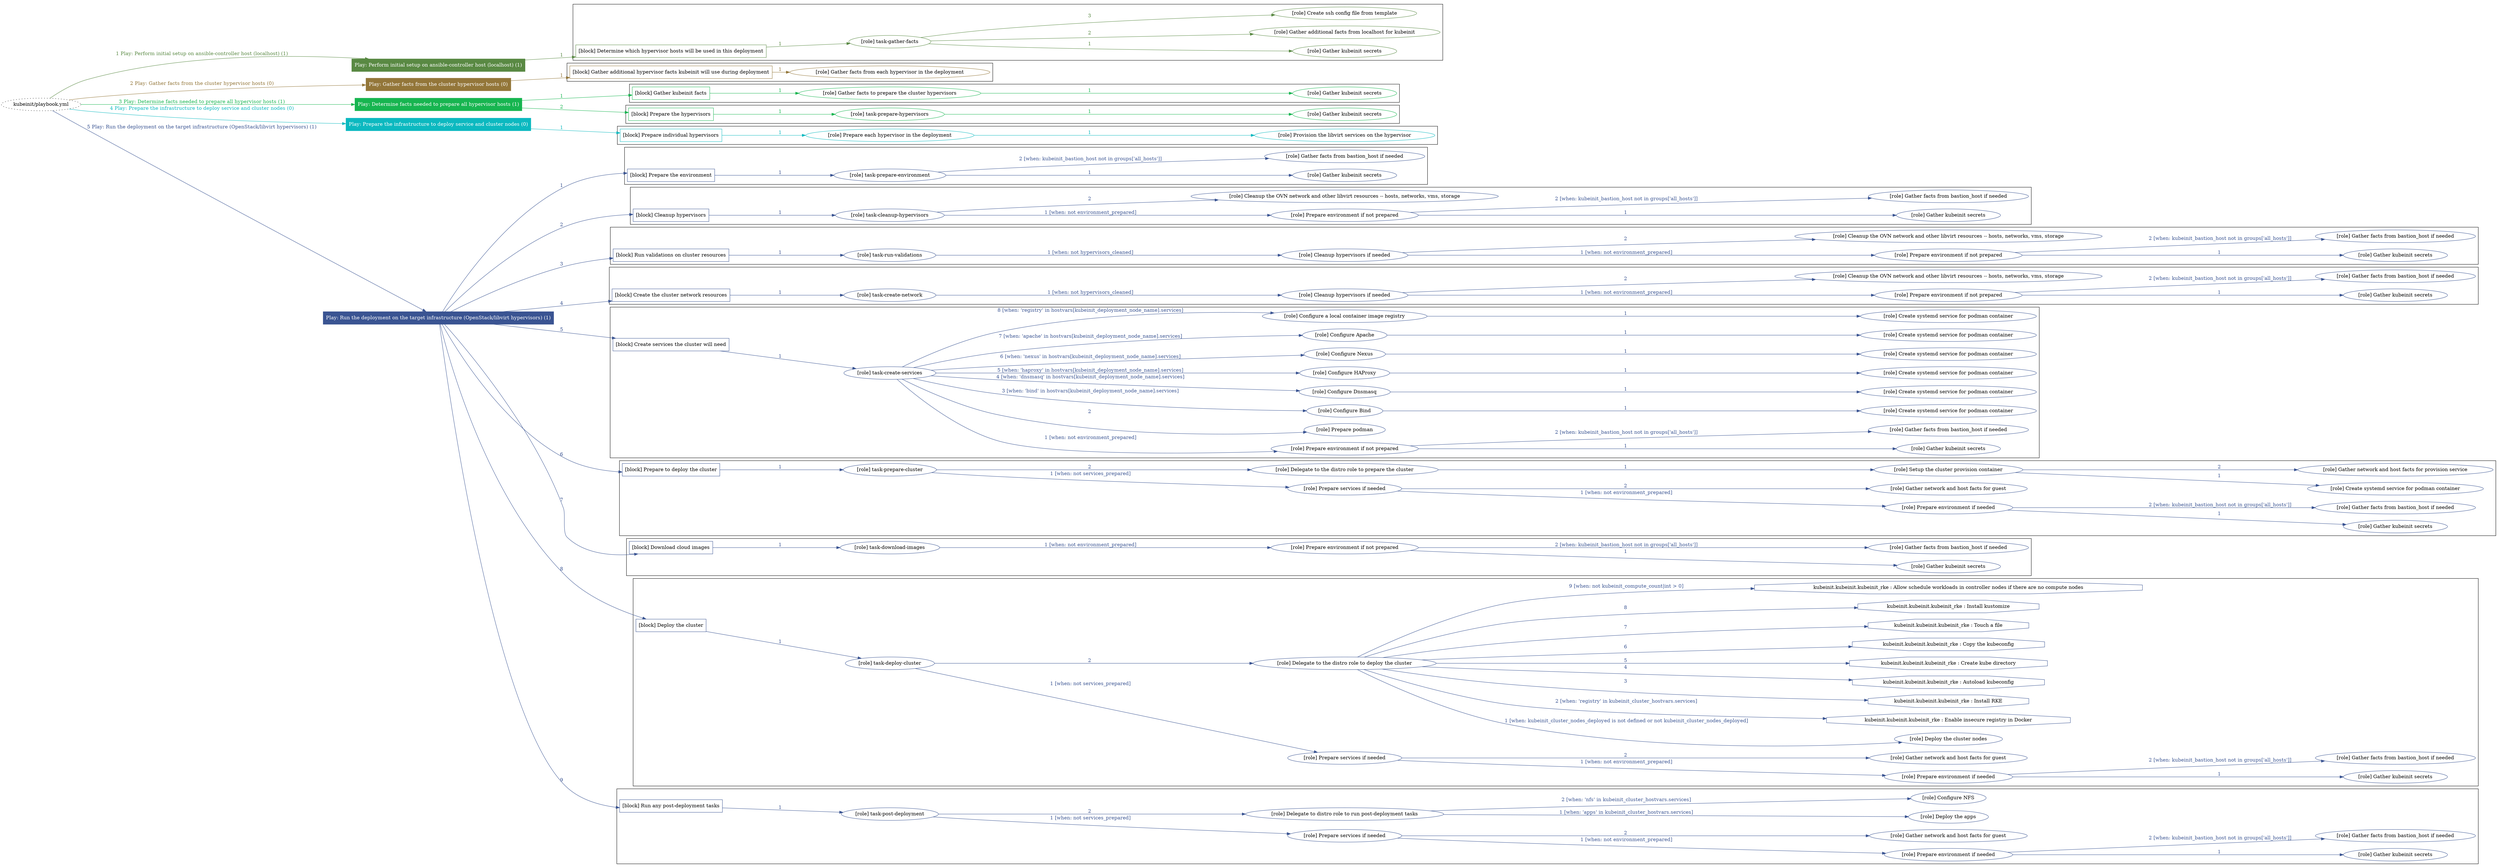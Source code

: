 digraph {
	graph [concentrate=true ordering=in rankdir=LR ratio=fill]
	edge [esep=5 sep=10]
	"kubeinit/playbook.yml" [URL="/home/runner/work/kubeinit/kubeinit/kubeinit/playbook.yml" id=playbook_c2be8d01 style=dotted]
	"kubeinit/playbook.yml" -> play_6e2da27d [label="1 Play: Perform initial setup on ansible-controller host (localhost) (1)" color="#598943" fontcolor="#598943" id=edge_play_6e2da27d labeltooltip="1 Play: Perform initial setup on ansible-controller host (localhost) (1)" tooltip="1 Play: Perform initial setup on ansible-controller host (localhost) (1)"]
	subgraph "Play: Perform initial setup on ansible-controller host (localhost) (1)" {
		play_6e2da27d [label="Play: Perform initial setup on ansible-controller host (localhost) (1)" URL="/home/runner/work/kubeinit/kubeinit/kubeinit/playbook.yml" color="#598943" fontcolor="#ffffff" id=play_6e2da27d shape=box style=filled tooltip=localhost]
		play_6e2da27d -> block_47a1ffd6 [label=1 color="#598943" fontcolor="#598943" id=edge_block_47a1ffd6 labeltooltip=1 tooltip=1]
		subgraph cluster_block_47a1ffd6 {
			block_47a1ffd6 [label="[block] Determine which hypervisor hosts will be used in this deployment" URL="/home/runner/work/kubeinit/kubeinit/kubeinit/playbook.yml" color="#598943" id=block_47a1ffd6 labeltooltip="Determine which hypervisor hosts will be used in this deployment" shape=box tooltip="Determine which hypervisor hosts will be used in this deployment"]
			block_47a1ffd6 -> role_a8e3e3c5 [label="1 " color="#598943" fontcolor="#598943" id=edge_role_a8e3e3c5 labeltooltip="1 " tooltip="1 "]
			subgraph "task-gather-facts" {
				role_a8e3e3c5 [label="[role] task-gather-facts" URL="/home/runner/work/kubeinit/kubeinit/kubeinit/playbook.yml" color="#598943" id=role_a8e3e3c5 tooltip="task-gather-facts"]
				role_a8e3e3c5 -> role_84f72b36 [label="1 " color="#598943" fontcolor="#598943" id=edge_role_84f72b36 labeltooltip="1 " tooltip="1 "]
				subgraph "Gather kubeinit secrets" {
					role_84f72b36 [label="[role] Gather kubeinit secrets" URL="/home/runner/.ansible/collections/ansible_collections/kubeinit/kubeinit/roles/kubeinit_prepare/tasks/build_hypervisors_group.yml" color="#598943" id=role_84f72b36 tooltip="Gather kubeinit secrets"]
				}
				role_a8e3e3c5 -> role_f19a4753 [label="2 " color="#598943" fontcolor="#598943" id=edge_role_f19a4753 labeltooltip="2 " tooltip="2 "]
				subgraph "Gather additional facts from localhost for kubeinit" {
					role_f19a4753 [label="[role] Gather additional facts from localhost for kubeinit" URL="/home/runner/.ansible/collections/ansible_collections/kubeinit/kubeinit/roles/kubeinit_prepare/tasks/build_hypervisors_group.yml" color="#598943" id=role_f19a4753 tooltip="Gather additional facts from localhost for kubeinit"]
				}
				role_a8e3e3c5 -> role_12eb0339 [label="3 " color="#598943" fontcolor="#598943" id=edge_role_12eb0339 labeltooltip="3 " tooltip="3 "]
				subgraph "Create ssh config file from template" {
					role_12eb0339 [label="[role] Create ssh config file from template" URL="/home/runner/.ansible/collections/ansible_collections/kubeinit/kubeinit/roles/kubeinit_prepare/tasks/build_hypervisors_group.yml" color="#598943" id=role_12eb0339 tooltip="Create ssh config file from template"]
				}
			}
		}
	}
	"kubeinit/playbook.yml" -> play_599dbb4b [label="2 Play: Gather facts from the cluster hypervisor hosts (0)" color="#937639" fontcolor="#937639" id=edge_play_599dbb4b labeltooltip="2 Play: Gather facts from the cluster hypervisor hosts (0)" tooltip="2 Play: Gather facts from the cluster hypervisor hosts (0)"]
	subgraph "Play: Gather facts from the cluster hypervisor hosts (0)" {
		play_599dbb4b [label="Play: Gather facts from the cluster hypervisor hosts (0)" URL="/home/runner/work/kubeinit/kubeinit/kubeinit/playbook.yml" color="#937639" fontcolor="#ffffff" id=play_599dbb4b shape=box style=filled tooltip="Play: Gather facts from the cluster hypervisor hosts (0)"]
		play_599dbb4b -> block_41afb535 [label=1 color="#937639" fontcolor="#937639" id=edge_block_41afb535 labeltooltip=1 tooltip=1]
		subgraph cluster_block_41afb535 {
			block_41afb535 [label="[block] Gather additional hypervisor facts kubeinit will use during deployment" URL="/home/runner/work/kubeinit/kubeinit/kubeinit/playbook.yml" color="#937639" id=block_41afb535 labeltooltip="Gather additional hypervisor facts kubeinit will use during deployment" shape=box tooltip="Gather additional hypervisor facts kubeinit will use during deployment"]
			block_41afb535 -> role_5e1e5bd3 [label="1 " color="#937639" fontcolor="#937639" id=edge_role_5e1e5bd3 labeltooltip="1 " tooltip="1 "]
			subgraph "Gather facts from each hypervisor in the deployment" {
				role_5e1e5bd3 [label="[role] Gather facts from each hypervisor in the deployment" URL="/home/runner/work/kubeinit/kubeinit/kubeinit/playbook.yml" color="#937639" id=role_5e1e5bd3 tooltip="Gather facts from each hypervisor in the deployment"]
			}
		}
	}
	"kubeinit/playbook.yml" -> play_7522698b [label="3 Play: Determine facts needed to prepare all hypervisor hosts (1)" color="#17b550" fontcolor="#17b550" id=edge_play_7522698b labeltooltip="3 Play: Determine facts needed to prepare all hypervisor hosts (1)" tooltip="3 Play: Determine facts needed to prepare all hypervisor hosts (1)"]
	subgraph "Play: Determine facts needed to prepare all hypervisor hosts (1)" {
		play_7522698b [label="Play: Determine facts needed to prepare all hypervisor hosts (1)" URL="/home/runner/work/kubeinit/kubeinit/kubeinit/playbook.yml" color="#17b550" fontcolor="#ffffff" id=play_7522698b shape=box style=filled tooltip=localhost]
		play_7522698b -> block_2c4d9101 [label=1 color="#17b550" fontcolor="#17b550" id=edge_block_2c4d9101 labeltooltip=1 tooltip=1]
		subgraph cluster_block_2c4d9101 {
			block_2c4d9101 [label="[block] Gather kubeinit facts" URL="/home/runner/work/kubeinit/kubeinit/kubeinit/playbook.yml" color="#17b550" id=block_2c4d9101 labeltooltip="Gather kubeinit facts" shape=box tooltip="Gather kubeinit facts"]
			block_2c4d9101 -> role_3264d393 [label="1 " color="#17b550" fontcolor="#17b550" id=edge_role_3264d393 labeltooltip="1 " tooltip="1 "]
			subgraph "Gather facts to prepare the cluster hypervisors" {
				role_3264d393 [label="[role] Gather facts to prepare the cluster hypervisors" URL="/home/runner/work/kubeinit/kubeinit/kubeinit/playbook.yml" color="#17b550" id=role_3264d393 tooltip="Gather facts to prepare the cluster hypervisors"]
				role_3264d393 -> role_ddde4e45 [label="1 " color="#17b550" fontcolor="#17b550" id=edge_role_ddde4e45 labeltooltip="1 " tooltip="1 "]
				subgraph "Gather kubeinit secrets" {
					role_ddde4e45 [label="[role] Gather kubeinit secrets" URL="/home/runner/.ansible/collections/ansible_collections/kubeinit/kubeinit/roles/kubeinit_prepare/tasks/gather_kubeinit_facts.yml" color="#17b550" id=role_ddde4e45 tooltip="Gather kubeinit secrets"]
				}
			}
		}
		play_7522698b -> block_981a975f [label=2 color="#17b550" fontcolor="#17b550" id=edge_block_981a975f labeltooltip=2 tooltip=2]
		subgraph cluster_block_981a975f {
			block_981a975f [label="[block] Prepare the hypervisors" URL="/home/runner/work/kubeinit/kubeinit/kubeinit/playbook.yml" color="#17b550" id=block_981a975f labeltooltip="Prepare the hypervisors" shape=box tooltip="Prepare the hypervisors"]
			block_981a975f -> role_be14281e [label="1 " color="#17b550" fontcolor="#17b550" id=edge_role_be14281e labeltooltip="1 " tooltip="1 "]
			subgraph "task-prepare-hypervisors" {
				role_be14281e [label="[role] task-prepare-hypervisors" URL="/home/runner/work/kubeinit/kubeinit/kubeinit/playbook.yml" color="#17b550" id=role_be14281e tooltip="task-prepare-hypervisors"]
				role_be14281e -> role_b4b95ff1 [label="1 " color="#17b550" fontcolor="#17b550" id=edge_role_b4b95ff1 labeltooltip="1 " tooltip="1 "]
				subgraph "Gather kubeinit secrets" {
					role_b4b95ff1 [label="[role] Gather kubeinit secrets" URL="/home/runner/.ansible/collections/ansible_collections/kubeinit/kubeinit/roles/kubeinit_prepare/tasks/gather_kubeinit_facts.yml" color="#17b550" id=role_b4b95ff1 tooltip="Gather kubeinit secrets"]
				}
			}
		}
	}
	"kubeinit/playbook.yml" -> play_28dbb688 [label="4 Play: Prepare the infrastructure to deploy service and cluster nodes (0)" color="#0cb9c0" fontcolor="#0cb9c0" id=edge_play_28dbb688 labeltooltip="4 Play: Prepare the infrastructure to deploy service and cluster nodes (0)" tooltip="4 Play: Prepare the infrastructure to deploy service and cluster nodes (0)"]
	subgraph "Play: Prepare the infrastructure to deploy service and cluster nodes (0)" {
		play_28dbb688 [label="Play: Prepare the infrastructure to deploy service and cluster nodes (0)" URL="/home/runner/work/kubeinit/kubeinit/kubeinit/playbook.yml" color="#0cb9c0" fontcolor="#ffffff" id=play_28dbb688 shape=box style=filled tooltip="Play: Prepare the infrastructure to deploy service and cluster nodes (0)"]
		play_28dbb688 -> block_90b8aea9 [label=1 color="#0cb9c0" fontcolor="#0cb9c0" id=edge_block_90b8aea9 labeltooltip=1 tooltip=1]
		subgraph cluster_block_90b8aea9 {
			block_90b8aea9 [label="[block] Prepare individual hypervisors" URL="/home/runner/work/kubeinit/kubeinit/kubeinit/playbook.yml" color="#0cb9c0" id=block_90b8aea9 labeltooltip="Prepare individual hypervisors" shape=box tooltip="Prepare individual hypervisors"]
			block_90b8aea9 -> role_fd099739 [label="1 " color="#0cb9c0" fontcolor="#0cb9c0" id=edge_role_fd099739 labeltooltip="1 " tooltip="1 "]
			subgraph "Prepare each hypervisor in the deployment" {
				role_fd099739 [label="[role] Prepare each hypervisor in the deployment" URL="/home/runner/work/kubeinit/kubeinit/kubeinit/playbook.yml" color="#0cb9c0" id=role_fd099739 tooltip="Prepare each hypervisor in the deployment"]
				role_fd099739 -> role_32222ad9 [label="1 " color="#0cb9c0" fontcolor="#0cb9c0" id=edge_role_32222ad9 labeltooltip="1 " tooltip="1 "]
				subgraph "Provision the libvirt services on the hypervisor" {
					role_32222ad9 [label="[role] Provision the libvirt services on the hypervisor" URL="/home/runner/.ansible/collections/ansible_collections/kubeinit/kubeinit/roles/kubeinit_prepare/tasks/prepare_hypervisor.yml" color="#0cb9c0" id=role_32222ad9 tooltip="Provision the libvirt services on the hypervisor"]
				}
			}
		}
	}
	"kubeinit/playbook.yml" -> play_9b1ba66f [label="5 Play: Run the deployment on the target infrastructure (OpenStack/libvirt hypervisors) (1)" color="#3a5492" fontcolor="#3a5492" id=edge_play_9b1ba66f labeltooltip="5 Play: Run the deployment on the target infrastructure (OpenStack/libvirt hypervisors) (1)" tooltip="5 Play: Run the deployment on the target infrastructure (OpenStack/libvirt hypervisors) (1)"]
	subgraph "Play: Run the deployment on the target infrastructure (OpenStack/libvirt hypervisors) (1)" {
		play_9b1ba66f [label="Play: Run the deployment on the target infrastructure (OpenStack/libvirt hypervisors) (1)" URL="/home/runner/work/kubeinit/kubeinit/kubeinit/playbook.yml" color="#3a5492" fontcolor="#ffffff" id=play_9b1ba66f shape=box style=filled tooltip=localhost]
		play_9b1ba66f -> block_658cd30e [label=1 color="#3a5492" fontcolor="#3a5492" id=edge_block_658cd30e labeltooltip=1 tooltip=1]
		subgraph cluster_block_658cd30e {
			block_658cd30e [label="[block] Prepare the environment" URL="/home/runner/work/kubeinit/kubeinit/kubeinit/playbook.yml" color="#3a5492" id=block_658cd30e labeltooltip="Prepare the environment" shape=box tooltip="Prepare the environment"]
			block_658cd30e -> role_5fae734e [label="1 " color="#3a5492" fontcolor="#3a5492" id=edge_role_5fae734e labeltooltip="1 " tooltip="1 "]
			subgraph "task-prepare-environment" {
				role_5fae734e [label="[role] task-prepare-environment" URL="/home/runner/work/kubeinit/kubeinit/kubeinit/playbook.yml" color="#3a5492" id=role_5fae734e tooltip="task-prepare-environment"]
				role_5fae734e -> role_9f26b532 [label="1 " color="#3a5492" fontcolor="#3a5492" id=edge_role_9f26b532 labeltooltip="1 " tooltip="1 "]
				subgraph "Gather kubeinit secrets" {
					role_9f26b532 [label="[role] Gather kubeinit secrets" URL="/home/runner/.ansible/collections/ansible_collections/kubeinit/kubeinit/roles/kubeinit_prepare/tasks/gather_kubeinit_facts.yml" color="#3a5492" id=role_9f26b532 tooltip="Gather kubeinit secrets"]
				}
				role_5fae734e -> role_f51e86bc [label="2 [when: kubeinit_bastion_host not in groups['all_hosts']]" color="#3a5492" fontcolor="#3a5492" id=edge_role_f51e86bc labeltooltip="2 [when: kubeinit_bastion_host not in groups['all_hosts']]" tooltip="2 [when: kubeinit_bastion_host not in groups['all_hosts']]"]
				subgraph "Gather facts from bastion_host if needed" {
					role_f51e86bc [label="[role] Gather facts from bastion_host if needed" URL="/home/runner/.ansible/collections/ansible_collections/kubeinit/kubeinit/roles/kubeinit_prepare/tasks/main.yml" color="#3a5492" id=role_f51e86bc tooltip="Gather facts from bastion_host if needed"]
				}
			}
		}
		play_9b1ba66f -> block_52d9caa6 [label=2 color="#3a5492" fontcolor="#3a5492" id=edge_block_52d9caa6 labeltooltip=2 tooltip=2]
		subgraph cluster_block_52d9caa6 {
			block_52d9caa6 [label="[block] Cleanup hypervisors" URL="/home/runner/work/kubeinit/kubeinit/kubeinit/playbook.yml" color="#3a5492" id=block_52d9caa6 labeltooltip="Cleanup hypervisors" shape=box tooltip="Cleanup hypervisors"]
			block_52d9caa6 -> role_2232af6c [label="1 " color="#3a5492" fontcolor="#3a5492" id=edge_role_2232af6c labeltooltip="1 " tooltip="1 "]
			subgraph "task-cleanup-hypervisors" {
				role_2232af6c [label="[role] task-cleanup-hypervisors" URL="/home/runner/work/kubeinit/kubeinit/kubeinit/playbook.yml" color="#3a5492" id=role_2232af6c tooltip="task-cleanup-hypervisors"]
				role_2232af6c -> role_f520a54c [label="1 [when: not environment_prepared]" color="#3a5492" fontcolor="#3a5492" id=edge_role_f520a54c labeltooltip="1 [when: not environment_prepared]" tooltip="1 [when: not environment_prepared]"]
				subgraph "Prepare environment if not prepared" {
					role_f520a54c [label="[role] Prepare environment if not prepared" URL="/home/runner/.ansible/collections/ansible_collections/kubeinit/kubeinit/roles/kubeinit_libvirt/tasks/cleanup_hypervisors.yml" color="#3a5492" id=role_f520a54c tooltip="Prepare environment if not prepared"]
					role_f520a54c -> role_0b4f401b [label="1 " color="#3a5492" fontcolor="#3a5492" id=edge_role_0b4f401b labeltooltip="1 " tooltip="1 "]
					subgraph "Gather kubeinit secrets" {
						role_0b4f401b [label="[role] Gather kubeinit secrets" URL="/home/runner/.ansible/collections/ansible_collections/kubeinit/kubeinit/roles/kubeinit_prepare/tasks/gather_kubeinit_facts.yml" color="#3a5492" id=role_0b4f401b tooltip="Gather kubeinit secrets"]
					}
					role_f520a54c -> role_85810437 [label="2 [when: kubeinit_bastion_host not in groups['all_hosts']]" color="#3a5492" fontcolor="#3a5492" id=edge_role_85810437 labeltooltip="2 [when: kubeinit_bastion_host not in groups['all_hosts']]" tooltip="2 [when: kubeinit_bastion_host not in groups['all_hosts']]"]
					subgraph "Gather facts from bastion_host if needed" {
						role_85810437 [label="[role] Gather facts from bastion_host if needed" URL="/home/runner/.ansible/collections/ansible_collections/kubeinit/kubeinit/roles/kubeinit_prepare/tasks/main.yml" color="#3a5492" id=role_85810437 tooltip="Gather facts from bastion_host if needed"]
					}
				}
				role_2232af6c -> role_6b1bf854 [label="2 " color="#3a5492" fontcolor="#3a5492" id=edge_role_6b1bf854 labeltooltip="2 " tooltip="2 "]
				subgraph "Cleanup the OVN network and other libvirt resources -- hosts, networks, vms, storage" {
					role_6b1bf854 [label="[role] Cleanup the OVN network and other libvirt resources -- hosts, networks, vms, storage" URL="/home/runner/.ansible/collections/ansible_collections/kubeinit/kubeinit/roles/kubeinit_libvirt/tasks/cleanup_hypervisors.yml" color="#3a5492" id=role_6b1bf854 tooltip="Cleanup the OVN network and other libvirt resources -- hosts, networks, vms, storage"]
				}
			}
		}
		play_9b1ba66f -> block_6b16744b [label=3 color="#3a5492" fontcolor="#3a5492" id=edge_block_6b16744b labeltooltip=3 tooltip=3]
		subgraph cluster_block_6b16744b {
			block_6b16744b [label="[block] Run validations on cluster resources" URL="/home/runner/work/kubeinit/kubeinit/kubeinit/playbook.yml" color="#3a5492" id=block_6b16744b labeltooltip="Run validations on cluster resources" shape=box tooltip="Run validations on cluster resources"]
			block_6b16744b -> role_42d48ff2 [label="1 " color="#3a5492" fontcolor="#3a5492" id=edge_role_42d48ff2 labeltooltip="1 " tooltip="1 "]
			subgraph "task-run-validations" {
				role_42d48ff2 [label="[role] task-run-validations" URL="/home/runner/work/kubeinit/kubeinit/kubeinit/playbook.yml" color="#3a5492" id=role_42d48ff2 tooltip="task-run-validations"]
				role_42d48ff2 -> role_f091e104 [label="1 [when: not hypervisors_cleaned]" color="#3a5492" fontcolor="#3a5492" id=edge_role_f091e104 labeltooltip="1 [when: not hypervisors_cleaned]" tooltip="1 [when: not hypervisors_cleaned]"]
				subgraph "Cleanup hypervisors if needed" {
					role_f091e104 [label="[role] Cleanup hypervisors if needed" URL="/home/runner/.ansible/collections/ansible_collections/kubeinit/kubeinit/roles/kubeinit_validations/tasks/main.yml" color="#3a5492" id=role_f091e104 tooltip="Cleanup hypervisors if needed"]
					role_f091e104 -> role_860e973b [label="1 [when: not environment_prepared]" color="#3a5492" fontcolor="#3a5492" id=edge_role_860e973b labeltooltip="1 [when: not environment_prepared]" tooltip="1 [when: not environment_prepared]"]
					subgraph "Prepare environment if not prepared" {
						role_860e973b [label="[role] Prepare environment if not prepared" URL="/home/runner/.ansible/collections/ansible_collections/kubeinit/kubeinit/roles/kubeinit_libvirt/tasks/cleanup_hypervisors.yml" color="#3a5492" id=role_860e973b tooltip="Prepare environment if not prepared"]
						role_860e973b -> role_401901c3 [label="1 " color="#3a5492" fontcolor="#3a5492" id=edge_role_401901c3 labeltooltip="1 " tooltip="1 "]
						subgraph "Gather kubeinit secrets" {
							role_401901c3 [label="[role] Gather kubeinit secrets" URL="/home/runner/.ansible/collections/ansible_collections/kubeinit/kubeinit/roles/kubeinit_prepare/tasks/gather_kubeinit_facts.yml" color="#3a5492" id=role_401901c3 tooltip="Gather kubeinit secrets"]
						}
						role_860e973b -> role_2e1511c3 [label="2 [when: kubeinit_bastion_host not in groups['all_hosts']]" color="#3a5492" fontcolor="#3a5492" id=edge_role_2e1511c3 labeltooltip="2 [when: kubeinit_bastion_host not in groups['all_hosts']]" tooltip="2 [when: kubeinit_bastion_host not in groups['all_hosts']]"]
						subgraph "Gather facts from bastion_host if needed" {
							role_2e1511c3 [label="[role] Gather facts from bastion_host if needed" URL="/home/runner/.ansible/collections/ansible_collections/kubeinit/kubeinit/roles/kubeinit_prepare/tasks/main.yml" color="#3a5492" id=role_2e1511c3 tooltip="Gather facts from bastion_host if needed"]
						}
					}
					role_f091e104 -> role_0caf000f [label="2 " color="#3a5492" fontcolor="#3a5492" id=edge_role_0caf000f labeltooltip="2 " tooltip="2 "]
					subgraph "Cleanup the OVN network and other libvirt resources -- hosts, networks, vms, storage" {
						role_0caf000f [label="[role] Cleanup the OVN network and other libvirt resources -- hosts, networks, vms, storage" URL="/home/runner/.ansible/collections/ansible_collections/kubeinit/kubeinit/roles/kubeinit_libvirt/tasks/cleanup_hypervisors.yml" color="#3a5492" id=role_0caf000f tooltip="Cleanup the OVN network and other libvirt resources -- hosts, networks, vms, storage"]
					}
				}
			}
		}
		play_9b1ba66f -> block_0736d2e6 [label=4 color="#3a5492" fontcolor="#3a5492" id=edge_block_0736d2e6 labeltooltip=4 tooltip=4]
		subgraph cluster_block_0736d2e6 {
			block_0736d2e6 [label="[block] Create the cluster network resources" URL="/home/runner/work/kubeinit/kubeinit/kubeinit/playbook.yml" color="#3a5492" id=block_0736d2e6 labeltooltip="Create the cluster network resources" shape=box tooltip="Create the cluster network resources"]
			block_0736d2e6 -> role_c4112d73 [label="1 " color="#3a5492" fontcolor="#3a5492" id=edge_role_c4112d73 labeltooltip="1 " tooltip="1 "]
			subgraph "task-create-network" {
				role_c4112d73 [label="[role] task-create-network" URL="/home/runner/work/kubeinit/kubeinit/kubeinit/playbook.yml" color="#3a5492" id=role_c4112d73 tooltip="task-create-network"]
				role_c4112d73 -> role_6c58da05 [label="1 [when: not hypervisors_cleaned]" color="#3a5492" fontcolor="#3a5492" id=edge_role_6c58da05 labeltooltip="1 [when: not hypervisors_cleaned]" tooltip="1 [when: not hypervisors_cleaned]"]
				subgraph "Cleanup hypervisors if needed" {
					role_6c58da05 [label="[role] Cleanup hypervisors if needed" URL="/home/runner/.ansible/collections/ansible_collections/kubeinit/kubeinit/roles/kubeinit_libvirt/tasks/create_network.yml" color="#3a5492" id=role_6c58da05 tooltip="Cleanup hypervisors if needed"]
					role_6c58da05 -> role_2cf076fc [label="1 [when: not environment_prepared]" color="#3a5492" fontcolor="#3a5492" id=edge_role_2cf076fc labeltooltip="1 [when: not environment_prepared]" tooltip="1 [when: not environment_prepared]"]
					subgraph "Prepare environment if not prepared" {
						role_2cf076fc [label="[role] Prepare environment if not prepared" URL="/home/runner/.ansible/collections/ansible_collections/kubeinit/kubeinit/roles/kubeinit_libvirt/tasks/cleanup_hypervisors.yml" color="#3a5492" id=role_2cf076fc tooltip="Prepare environment if not prepared"]
						role_2cf076fc -> role_e6815901 [label="1 " color="#3a5492" fontcolor="#3a5492" id=edge_role_e6815901 labeltooltip="1 " tooltip="1 "]
						subgraph "Gather kubeinit secrets" {
							role_e6815901 [label="[role] Gather kubeinit secrets" URL="/home/runner/.ansible/collections/ansible_collections/kubeinit/kubeinit/roles/kubeinit_prepare/tasks/gather_kubeinit_facts.yml" color="#3a5492" id=role_e6815901 tooltip="Gather kubeinit secrets"]
						}
						role_2cf076fc -> role_2f1ca635 [label="2 [when: kubeinit_bastion_host not in groups['all_hosts']]" color="#3a5492" fontcolor="#3a5492" id=edge_role_2f1ca635 labeltooltip="2 [when: kubeinit_bastion_host not in groups['all_hosts']]" tooltip="2 [when: kubeinit_bastion_host not in groups['all_hosts']]"]
						subgraph "Gather facts from bastion_host if needed" {
							role_2f1ca635 [label="[role] Gather facts from bastion_host if needed" URL="/home/runner/.ansible/collections/ansible_collections/kubeinit/kubeinit/roles/kubeinit_prepare/tasks/main.yml" color="#3a5492" id=role_2f1ca635 tooltip="Gather facts from bastion_host if needed"]
						}
					}
					role_6c58da05 -> role_ab702179 [label="2 " color="#3a5492" fontcolor="#3a5492" id=edge_role_ab702179 labeltooltip="2 " tooltip="2 "]
					subgraph "Cleanup the OVN network and other libvirt resources -- hosts, networks, vms, storage" {
						role_ab702179 [label="[role] Cleanup the OVN network and other libvirt resources -- hosts, networks, vms, storage" URL="/home/runner/.ansible/collections/ansible_collections/kubeinit/kubeinit/roles/kubeinit_libvirt/tasks/cleanup_hypervisors.yml" color="#3a5492" id=role_ab702179 tooltip="Cleanup the OVN network and other libvirt resources -- hosts, networks, vms, storage"]
					}
				}
			}
		}
		play_9b1ba66f -> block_b185a769 [label=5 color="#3a5492" fontcolor="#3a5492" id=edge_block_b185a769 labeltooltip=5 tooltip=5]
		subgraph cluster_block_b185a769 {
			block_b185a769 [label="[block] Create services the cluster will need" URL="/home/runner/work/kubeinit/kubeinit/kubeinit/playbook.yml" color="#3a5492" id=block_b185a769 labeltooltip="Create services the cluster will need" shape=box tooltip="Create services the cluster will need"]
			block_b185a769 -> role_9a0bf6ee [label="1 " color="#3a5492" fontcolor="#3a5492" id=edge_role_9a0bf6ee labeltooltip="1 " tooltip="1 "]
			subgraph "task-create-services" {
				role_9a0bf6ee [label="[role] task-create-services" URL="/home/runner/work/kubeinit/kubeinit/kubeinit/playbook.yml" color="#3a5492" id=role_9a0bf6ee tooltip="task-create-services"]
				role_9a0bf6ee -> role_b9899697 [label="1 [when: not environment_prepared]" color="#3a5492" fontcolor="#3a5492" id=edge_role_b9899697 labeltooltip="1 [when: not environment_prepared]" tooltip="1 [when: not environment_prepared]"]
				subgraph "Prepare environment if not prepared" {
					role_b9899697 [label="[role] Prepare environment if not prepared" URL="/home/runner/.ansible/collections/ansible_collections/kubeinit/kubeinit/roles/kubeinit_services/tasks/main.yml" color="#3a5492" id=role_b9899697 tooltip="Prepare environment if not prepared"]
					role_b9899697 -> role_8030b3cc [label="1 " color="#3a5492" fontcolor="#3a5492" id=edge_role_8030b3cc labeltooltip="1 " tooltip="1 "]
					subgraph "Gather kubeinit secrets" {
						role_8030b3cc [label="[role] Gather kubeinit secrets" URL="/home/runner/.ansible/collections/ansible_collections/kubeinit/kubeinit/roles/kubeinit_prepare/tasks/gather_kubeinit_facts.yml" color="#3a5492" id=role_8030b3cc tooltip="Gather kubeinit secrets"]
					}
					role_b9899697 -> role_db8428a4 [label="2 [when: kubeinit_bastion_host not in groups['all_hosts']]" color="#3a5492" fontcolor="#3a5492" id=edge_role_db8428a4 labeltooltip="2 [when: kubeinit_bastion_host not in groups['all_hosts']]" tooltip="2 [when: kubeinit_bastion_host not in groups['all_hosts']]"]
					subgraph "Gather facts from bastion_host if needed" {
						role_db8428a4 [label="[role] Gather facts from bastion_host if needed" URL="/home/runner/.ansible/collections/ansible_collections/kubeinit/kubeinit/roles/kubeinit_prepare/tasks/main.yml" color="#3a5492" id=role_db8428a4 tooltip="Gather facts from bastion_host if needed"]
					}
				}
				role_9a0bf6ee -> role_1bfcc530 [label="2 " color="#3a5492" fontcolor="#3a5492" id=edge_role_1bfcc530 labeltooltip="2 " tooltip="2 "]
				subgraph "Prepare podman" {
					role_1bfcc530 [label="[role] Prepare podman" URL="/home/runner/.ansible/collections/ansible_collections/kubeinit/kubeinit/roles/kubeinit_services/tasks/00_create_service_pod.yml" color="#3a5492" id=role_1bfcc530 tooltip="Prepare podman"]
				}
				role_9a0bf6ee -> role_a85bb247 [label="3 [when: 'bind' in hostvars[kubeinit_deployment_node_name].services]" color="#3a5492" fontcolor="#3a5492" id=edge_role_a85bb247 labeltooltip="3 [when: 'bind' in hostvars[kubeinit_deployment_node_name].services]" tooltip="3 [when: 'bind' in hostvars[kubeinit_deployment_node_name].services]"]
				subgraph "Configure Bind" {
					role_a85bb247 [label="[role] Configure Bind" URL="/home/runner/.ansible/collections/ansible_collections/kubeinit/kubeinit/roles/kubeinit_services/tasks/start_services_containers.yml" color="#3a5492" id=role_a85bb247 tooltip="Configure Bind"]
					role_a85bb247 -> role_a1d0b614 [label="1 " color="#3a5492" fontcolor="#3a5492" id=edge_role_a1d0b614 labeltooltip="1 " tooltip="1 "]
					subgraph "Create systemd service for podman container" {
						role_a1d0b614 [label="[role] Create systemd service for podman container" URL="/home/runner/.ansible/collections/ansible_collections/kubeinit/kubeinit/roles/kubeinit_bind/tasks/main.yml" color="#3a5492" id=role_a1d0b614 tooltip="Create systemd service for podman container"]
					}
				}
				role_9a0bf6ee -> role_8f75df65 [label="4 [when: 'dnsmasq' in hostvars[kubeinit_deployment_node_name].services]" color="#3a5492" fontcolor="#3a5492" id=edge_role_8f75df65 labeltooltip="4 [when: 'dnsmasq' in hostvars[kubeinit_deployment_node_name].services]" tooltip="4 [when: 'dnsmasq' in hostvars[kubeinit_deployment_node_name].services]"]
				subgraph "Configure Dnsmasq" {
					role_8f75df65 [label="[role] Configure Dnsmasq" URL="/home/runner/.ansible/collections/ansible_collections/kubeinit/kubeinit/roles/kubeinit_services/tasks/start_services_containers.yml" color="#3a5492" id=role_8f75df65 tooltip="Configure Dnsmasq"]
					role_8f75df65 -> role_b504a1b0 [label="1 " color="#3a5492" fontcolor="#3a5492" id=edge_role_b504a1b0 labeltooltip="1 " tooltip="1 "]
					subgraph "Create systemd service for podman container" {
						role_b504a1b0 [label="[role] Create systemd service for podman container" URL="/home/runner/.ansible/collections/ansible_collections/kubeinit/kubeinit/roles/kubeinit_dnsmasq/tasks/main.yml" color="#3a5492" id=role_b504a1b0 tooltip="Create systemd service for podman container"]
					}
				}
				role_9a0bf6ee -> role_50bf1d37 [label="5 [when: 'haproxy' in hostvars[kubeinit_deployment_node_name].services]" color="#3a5492" fontcolor="#3a5492" id=edge_role_50bf1d37 labeltooltip="5 [when: 'haproxy' in hostvars[kubeinit_deployment_node_name].services]" tooltip="5 [when: 'haproxy' in hostvars[kubeinit_deployment_node_name].services]"]
				subgraph "Configure HAProxy" {
					role_50bf1d37 [label="[role] Configure HAProxy" URL="/home/runner/.ansible/collections/ansible_collections/kubeinit/kubeinit/roles/kubeinit_services/tasks/start_services_containers.yml" color="#3a5492" id=role_50bf1d37 tooltip="Configure HAProxy"]
					role_50bf1d37 -> role_128bae5f [label="1 " color="#3a5492" fontcolor="#3a5492" id=edge_role_128bae5f labeltooltip="1 " tooltip="1 "]
					subgraph "Create systemd service for podman container" {
						role_128bae5f [label="[role] Create systemd service for podman container" URL="/home/runner/.ansible/collections/ansible_collections/kubeinit/kubeinit/roles/kubeinit_haproxy/tasks/main.yml" color="#3a5492" id=role_128bae5f tooltip="Create systemd service for podman container"]
					}
				}
				role_9a0bf6ee -> role_ad6cc0b6 [label="6 [when: 'nexus' in hostvars[kubeinit_deployment_node_name].services]" color="#3a5492" fontcolor="#3a5492" id=edge_role_ad6cc0b6 labeltooltip="6 [when: 'nexus' in hostvars[kubeinit_deployment_node_name].services]" tooltip="6 [when: 'nexus' in hostvars[kubeinit_deployment_node_name].services]"]
				subgraph "Configure Nexus" {
					role_ad6cc0b6 [label="[role] Configure Nexus" URL="/home/runner/.ansible/collections/ansible_collections/kubeinit/kubeinit/roles/kubeinit_services/tasks/start_services_containers.yml" color="#3a5492" id=role_ad6cc0b6 tooltip="Configure Nexus"]
					role_ad6cc0b6 -> role_8f71ffdf [label="1 " color="#3a5492" fontcolor="#3a5492" id=edge_role_8f71ffdf labeltooltip="1 " tooltip="1 "]
					subgraph "Create systemd service for podman container" {
						role_8f71ffdf [label="[role] Create systemd service for podman container" URL="/home/runner/.ansible/collections/ansible_collections/kubeinit/kubeinit/roles/kubeinit_nexus/tasks/main.yml" color="#3a5492" id=role_8f71ffdf tooltip="Create systemd service for podman container"]
					}
				}
				role_9a0bf6ee -> role_c1ed4833 [label="7 [when: 'apache' in hostvars[kubeinit_deployment_node_name].services]" color="#3a5492" fontcolor="#3a5492" id=edge_role_c1ed4833 labeltooltip="7 [when: 'apache' in hostvars[kubeinit_deployment_node_name].services]" tooltip="7 [when: 'apache' in hostvars[kubeinit_deployment_node_name].services]"]
				subgraph "Configure Apache" {
					role_c1ed4833 [label="[role] Configure Apache" URL="/home/runner/.ansible/collections/ansible_collections/kubeinit/kubeinit/roles/kubeinit_services/tasks/start_services_containers.yml" color="#3a5492" id=role_c1ed4833 tooltip="Configure Apache"]
					role_c1ed4833 -> role_17cad81a [label="1 " color="#3a5492" fontcolor="#3a5492" id=edge_role_17cad81a labeltooltip="1 " tooltip="1 "]
					subgraph "Create systemd service for podman container" {
						role_17cad81a [label="[role] Create systemd service for podman container" URL="/home/runner/.ansible/collections/ansible_collections/kubeinit/kubeinit/roles/kubeinit_apache/tasks/main.yml" color="#3a5492" id=role_17cad81a tooltip="Create systemd service for podman container"]
					}
				}
				role_9a0bf6ee -> role_f5361948 [label="8 [when: 'registry' in hostvars[kubeinit_deployment_node_name].services]" color="#3a5492" fontcolor="#3a5492" id=edge_role_f5361948 labeltooltip="8 [when: 'registry' in hostvars[kubeinit_deployment_node_name].services]" tooltip="8 [when: 'registry' in hostvars[kubeinit_deployment_node_name].services]"]
				subgraph "Configure a local container image registry" {
					role_f5361948 [label="[role] Configure a local container image registry" URL="/home/runner/.ansible/collections/ansible_collections/kubeinit/kubeinit/roles/kubeinit_services/tasks/start_services_containers.yml" color="#3a5492" id=role_f5361948 tooltip="Configure a local container image registry"]
					role_f5361948 -> role_9e3d2ba1 [label="1 " color="#3a5492" fontcolor="#3a5492" id=edge_role_9e3d2ba1 labeltooltip="1 " tooltip="1 "]
					subgraph "Create systemd service for podman container" {
						role_9e3d2ba1 [label="[role] Create systemd service for podman container" URL="/home/runner/.ansible/collections/ansible_collections/kubeinit/kubeinit/roles/kubeinit_registry/tasks/main.yml" color="#3a5492" id=role_9e3d2ba1 tooltip="Create systemd service for podman container"]
					}
				}
			}
		}
		play_9b1ba66f -> block_91c5a654 [label=6 color="#3a5492" fontcolor="#3a5492" id=edge_block_91c5a654 labeltooltip=6 tooltip=6]
		subgraph cluster_block_91c5a654 {
			block_91c5a654 [label="[block] Prepare to deploy the cluster" URL="/home/runner/work/kubeinit/kubeinit/kubeinit/playbook.yml" color="#3a5492" id=block_91c5a654 labeltooltip="Prepare to deploy the cluster" shape=box tooltip="Prepare to deploy the cluster"]
			block_91c5a654 -> role_82c224f8 [label="1 " color="#3a5492" fontcolor="#3a5492" id=edge_role_82c224f8 labeltooltip="1 " tooltip="1 "]
			subgraph "task-prepare-cluster" {
				role_82c224f8 [label="[role] task-prepare-cluster" URL="/home/runner/work/kubeinit/kubeinit/kubeinit/playbook.yml" color="#3a5492" id=role_82c224f8 tooltip="task-prepare-cluster"]
				role_82c224f8 -> role_2da472f2 [label="1 [when: not services_prepared]" color="#3a5492" fontcolor="#3a5492" id=edge_role_2da472f2 labeltooltip="1 [when: not services_prepared]" tooltip="1 [when: not services_prepared]"]
				subgraph "Prepare services if needed" {
					role_2da472f2 [label="[role] Prepare services if needed" URL="/home/runner/.ansible/collections/ansible_collections/kubeinit/kubeinit/roles/kubeinit_prepare/tasks/prepare_cluster.yml" color="#3a5492" id=role_2da472f2 tooltip="Prepare services if needed"]
					role_2da472f2 -> role_1d259566 [label="1 [when: not environment_prepared]" color="#3a5492" fontcolor="#3a5492" id=edge_role_1d259566 labeltooltip="1 [when: not environment_prepared]" tooltip="1 [when: not environment_prepared]"]
					subgraph "Prepare environment if needed" {
						role_1d259566 [label="[role] Prepare environment if needed" URL="/home/runner/.ansible/collections/ansible_collections/kubeinit/kubeinit/roles/kubeinit_services/tasks/prepare_services.yml" color="#3a5492" id=role_1d259566 tooltip="Prepare environment if needed"]
						role_1d259566 -> role_b89fb1aa [label="1 " color="#3a5492" fontcolor="#3a5492" id=edge_role_b89fb1aa labeltooltip="1 " tooltip="1 "]
						subgraph "Gather kubeinit secrets" {
							role_b89fb1aa [label="[role] Gather kubeinit secrets" URL="/home/runner/.ansible/collections/ansible_collections/kubeinit/kubeinit/roles/kubeinit_prepare/tasks/gather_kubeinit_facts.yml" color="#3a5492" id=role_b89fb1aa tooltip="Gather kubeinit secrets"]
						}
						role_1d259566 -> role_7ce766ce [label="2 [when: kubeinit_bastion_host not in groups['all_hosts']]" color="#3a5492" fontcolor="#3a5492" id=edge_role_7ce766ce labeltooltip="2 [when: kubeinit_bastion_host not in groups['all_hosts']]" tooltip="2 [when: kubeinit_bastion_host not in groups['all_hosts']]"]
						subgraph "Gather facts from bastion_host if needed" {
							role_7ce766ce [label="[role] Gather facts from bastion_host if needed" URL="/home/runner/.ansible/collections/ansible_collections/kubeinit/kubeinit/roles/kubeinit_prepare/tasks/main.yml" color="#3a5492" id=role_7ce766ce tooltip="Gather facts from bastion_host if needed"]
						}
					}
					role_2da472f2 -> role_2d692703 [label="2 " color="#3a5492" fontcolor="#3a5492" id=edge_role_2d692703 labeltooltip="2 " tooltip="2 "]
					subgraph "Gather network and host facts for guest" {
						role_2d692703 [label="[role] Gather network and host facts for guest" URL="/home/runner/.ansible/collections/ansible_collections/kubeinit/kubeinit/roles/kubeinit_services/tasks/prepare_services.yml" color="#3a5492" id=role_2d692703 tooltip="Gather network and host facts for guest"]
					}
				}
				role_82c224f8 -> role_0d1abbcd [label="2 " color="#3a5492" fontcolor="#3a5492" id=edge_role_0d1abbcd labeltooltip="2 " tooltip="2 "]
				subgraph "Delegate to the distro role to prepare the cluster" {
					role_0d1abbcd [label="[role] Delegate to the distro role to prepare the cluster" URL="/home/runner/.ansible/collections/ansible_collections/kubeinit/kubeinit/roles/kubeinit_prepare/tasks/prepare_cluster.yml" color="#3a5492" id=role_0d1abbcd tooltip="Delegate to the distro role to prepare the cluster"]
					role_0d1abbcd -> role_bb9f56f6 [label="1 " color="#3a5492" fontcolor="#3a5492" id=edge_role_bb9f56f6 labeltooltip="1 " tooltip="1 "]
					subgraph "Setup the cluster provision container" {
						role_bb9f56f6 [label="[role] Setup the cluster provision container" URL="/home/runner/.ansible/collections/ansible_collections/kubeinit/kubeinit/roles/kubeinit_rke/tasks/prepare_cluster.yml" color="#3a5492" id=role_bb9f56f6 tooltip="Setup the cluster provision container"]
						role_bb9f56f6 -> role_9016da59 [label="1 " color="#3a5492" fontcolor="#3a5492" id=edge_role_9016da59 labeltooltip="1 " tooltip="1 "]
						subgraph "Create systemd service for podman container" {
							role_9016da59 [label="[role] Create systemd service for podman container" URL="/home/runner/.ansible/collections/ansible_collections/kubeinit/kubeinit/roles/kubeinit_services/tasks/create_provision_container.yml" color="#3a5492" id=role_9016da59 tooltip="Create systemd service for podman container"]
						}
						role_bb9f56f6 -> role_b4590964 [label="2 " color="#3a5492" fontcolor="#3a5492" id=edge_role_b4590964 labeltooltip="2 " tooltip="2 "]
						subgraph "Gather network and host facts for provision service" {
							role_b4590964 [label="[role] Gather network and host facts for provision service" URL="/home/runner/.ansible/collections/ansible_collections/kubeinit/kubeinit/roles/kubeinit_services/tasks/create_provision_container.yml" color="#3a5492" id=role_b4590964 tooltip="Gather network and host facts for provision service"]
						}
					}
				}
			}
		}
		play_9b1ba66f -> block_1519e0d5 [label=7 color="#3a5492" fontcolor="#3a5492" id=edge_block_1519e0d5 labeltooltip=7 tooltip=7]
		subgraph cluster_block_1519e0d5 {
			block_1519e0d5 [label="[block] Download cloud images" URL="/home/runner/work/kubeinit/kubeinit/kubeinit/playbook.yml" color="#3a5492" id=block_1519e0d5 labeltooltip="Download cloud images" shape=box tooltip="Download cloud images"]
			block_1519e0d5 -> role_fab8b63a [label="1 " color="#3a5492" fontcolor="#3a5492" id=edge_role_fab8b63a labeltooltip="1 " tooltip="1 "]
			subgraph "task-download-images" {
				role_fab8b63a [label="[role] task-download-images" URL="/home/runner/work/kubeinit/kubeinit/kubeinit/playbook.yml" color="#3a5492" id=role_fab8b63a tooltip="task-download-images"]
				role_fab8b63a -> role_f4d3fd4b [label="1 [when: not environment_prepared]" color="#3a5492" fontcolor="#3a5492" id=edge_role_f4d3fd4b labeltooltip="1 [when: not environment_prepared]" tooltip="1 [when: not environment_prepared]"]
				subgraph "Prepare environment if not prepared" {
					role_f4d3fd4b [label="[role] Prepare environment if not prepared" URL="/home/runner/.ansible/collections/ansible_collections/kubeinit/kubeinit/roles/kubeinit_libvirt/tasks/download_cloud_images.yml" color="#3a5492" id=role_f4d3fd4b tooltip="Prepare environment if not prepared"]
					role_f4d3fd4b -> role_ffa1a8c8 [label="1 " color="#3a5492" fontcolor="#3a5492" id=edge_role_ffa1a8c8 labeltooltip="1 " tooltip="1 "]
					subgraph "Gather kubeinit secrets" {
						role_ffa1a8c8 [label="[role] Gather kubeinit secrets" URL="/home/runner/.ansible/collections/ansible_collections/kubeinit/kubeinit/roles/kubeinit_prepare/tasks/gather_kubeinit_facts.yml" color="#3a5492" id=role_ffa1a8c8 tooltip="Gather kubeinit secrets"]
					}
					role_f4d3fd4b -> role_f7e1f4e1 [label="2 [when: kubeinit_bastion_host not in groups['all_hosts']]" color="#3a5492" fontcolor="#3a5492" id=edge_role_f7e1f4e1 labeltooltip="2 [when: kubeinit_bastion_host not in groups['all_hosts']]" tooltip="2 [when: kubeinit_bastion_host not in groups['all_hosts']]"]
					subgraph "Gather facts from bastion_host if needed" {
						role_f7e1f4e1 [label="[role] Gather facts from bastion_host if needed" URL="/home/runner/.ansible/collections/ansible_collections/kubeinit/kubeinit/roles/kubeinit_prepare/tasks/main.yml" color="#3a5492" id=role_f7e1f4e1 tooltip="Gather facts from bastion_host if needed"]
					}
				}
			}
		}
		play_9b1ba66f -> block_3611e515 [label=8 color="#3a5492" fontcolor="#3a5492" id=edge_block_3611e515 labeltooltip=8 tooltip=8]
		subgraph cluster_block_3611e515 {
			block_3611e515 [label="[block] Deploy the cluster" URL="/home/runner/work/kubeinit/kubeinit/kubeinit/playbook.yml" color="#3a5492" id=block_3611e515 labeltooltip="Deploy the cluster" shape=box tooltip="Deploy the cluster"]
			block_3611e515 -> role_be9e2002 [label="1 " color="#3a5492" fontcolor="#3a5492" id=edge_role_be9e2002 labeltooltip="1 " tooltip="1 "]
			subgraph "task-deploy-cluster" {
				role_be9e2002 [label="[role] task-deploy-cluster" URL="/home/runner/work/kubeinit/kubeinit/kubeinit/playbook.yml" color="#3a5492" id=role_be9e2002 tooltip="task-deploy-cluster"]
				role_be9e2002 -> role_1a33e942 [label="1 [when: not services_prepared]" color="#3a5492" fontcolor="#3a5492" id=edge_role_1a33e942 labeltooltip="1 [when: not services_prepared]" tooltip="1 [when: not services_prepared]"]
				subgraph "Prepare services if needed" {
					role_1a33e942 [label="[role] Prepare services if needed" URL="/home/runner/.ansible/collections/ansible_collections/kubeinit/kubeinit/roles/kubeinit_prepare/tasks/deploy_cluster.yml" color="#3a5492" id=role_1a33e942 tooltip="Prepare services if needed"]
					role_1a33e942 -> role_d1bab98b [label="1 [when: not environment_prepared]" color="#3a5492" fontcolor="#3a5492" id=edge_role_d1bab98b labeltooltip="1 [when: not environment_prepared]" tooltip="1 [when: not environment_prepared]"]
					subgraph "Prepare environment if needed" {
						role_d1bab98b [label="[role] Prepare environment if needed" URL="/home/runner/.ansible/collections/ansible_collections/kubeinit/kubeinit/roles/kubeinit_services/tasks/prepare_services.yml" color="#3a5492" id=role_d1bab98b tooltip="Prepare environment if needed"]
						role_d1bab98b -> role_d2dc2268 [label="1 " color="#3a5492" fontcolor="#3a5492" id=edge_role_d2dc2268 labeltooltip="1 " tooltip="1 "]
						subgraph "Gather kubeinit secrets" {
							role_d2dc2268 [label="[role] Gather kubeinit secrets" URL="/home/runner/.ansible/collections/ansible_collections/kubeinit/kubeinit/roles/kubeinit_prepare/tasks/gather_kubeinit_facts.yml" color="#3a5492" id=role_d2dc2268 tooltip="Gather kubeinit secrets"]
						}
						role_d1bab98b -> role_2085656e [label="2 [when: kubeinit_bastion_host not in groups['all_hosts']]" color="#3a5492" fontcolor="#3a5492" id=edge_role_2085656e labeltooltip="2 [when: kubeinit_bastion_host not in groups['all_hosts']]" tooltip="2 [when: kubeinit_bastion_host not in groups['all_hosts']]"]
						subgraph "Gather facts from bastion_host if needed" {
							role_2085656e [label="[role] Gather facts from bastion_host if needed" URL="/home/runner/.ansible/collections/ansible_collections/kubeinit/kubeinit/roles/kubeinit_prepare/tasks/main.yml" color="#3a5492" id=role_2085656e tooltip="Gather facts from bastion_host if needed"]
						}
					}
					role_1a33e942 -> role_6bc50286 [label="2 " color="#3a5492" fontcolor="#3a5492" id=edge_role_6bc50286 labeltooltip="2 " tooltip="2 "]
					subgraph "Gather network and host facts for guest" {
						role_6bc50286 [label="[role] Gather network and host facts for guest" URL="/home/runner/.ansible/collections/ansible_collections/kubeinit/kubeinit/roles/kubeinit_services/tasks/prepare_services.yml" color="#3a5492" id=role_6bc50286 tooltip="Gather network and host facts for guest"]
					}
				}
				role_be9e2002 -> role_5769534e [label="2 " color="#3a5492" fontcolor="#3a5492" id=edge_role_5769534e labeltooltip="2 " tooltip="2 "]
				subgraph "Delegate to the distro role to deploy the cluster" {
					role_5769534e [label="[role] Delegate to the distro role to deploy the cluster" URL="/home/runner/.ansible/collections/ansible_collections/kubeinit/kubeinit/roles/kubeinit_prepare/tasks/deploy_cluster.yml" color="#3a5492" id=role_5769534e tooltip="Delegate to the distro role to deploy the cluster"]
					role_5769534e -> role_c18566ac [label="1 [when: kubeinit_cluster_nodes_deployed is not defined or not kubeinit_cluster_nodes_deployed]" color="#3a5492" fontcolor="#3a5492" id=edge_role_c18566ac labeltooltip="1 [when: kubeinit_cluster_nodes_deployed is not defined or not kubeinit_cluster_nodes_deployed]" tooltip="1 [when: kubeinit_cluster_nodes_deployed is not defined or not kubeinit_cluster_nodes_deployed]"]
					subgraph "Deploy the cluster nodes" {
						role_c18566ac [label="[role] Deploy the cluster nodes" URL="/home/runner/.ansible/collections/ansible_collections/kubeinit/kubeinit/roles/kubeinit_rke/tasks/main.yml" color="#3a5492" id=role_c18566ac tooltip="Deploy the cluster nodes"]
					}
					task_608d8744 [label="kubeinit.kubeinit.kubeinit_rke : Enable insecure registry in Docker" URL="/home/runner/.ansible/collections/ansible_collections/kubeinit/kubeinit/roles/kubeinit_rke/tasks/main.yml" color="#3a5492" id=task_608d8744 shape=octagon tooltip="kubeinit.kubeinit.kubeinit_rke : Enable insecure registry in Docker"]
					role_5769534e -> task_608d8744 [label="2 [when: 'registry' in kubeinit_cluster_hostvars.services]" color="#3a5492" fontcolor="#3a5492" id=edge_task_608d8744 labeltooltip="2 [when: 'registry' in kubeinit_cluster_hostvars.services]" tooltip="2 [when: 'registry' in kubeinit_cluster_hostvars.services]"]
					task_d8ce2e22 [label="kubeinit.kubeinit.kubeinit_rke : Install RKE" URL="/home/runner/.ansible/collections/ansible_collections/kubeinit/kubeinit/roles/kubeinit_rke/tasks/main.yml" color="#3a5492" id=task_d8ce2e22 shape=octagon tooltip="kubeinit.kubeinit.kubeinit_rke : Install RKE"]
					role_5769534e -> task_d8ce2e22 [label="3 " color="#3a5492" fontcolor="#3a5492" id=edge_task_d8ce2e22 labeltooltip="3 " tooltip="3 "]
					task_09d76fe7 [label="kubeinit.kubeinit.kubeinit_rke : Autoload kubeconfig" URL="/home/runner/.ansible/collections/ansible_collections/kubeinit/kubeinit/roles/kubeinit_rke/tasks/main.yml" color="#3a5492" id=task_09d76fe7 shape=octagon tooltip="kubeinit.kubeinit.kubeinit_rke : Autoload kubeconfig"]
					role_5769534e -> task_09d76fe7 [label="4 " color="#3a5492" fontcolor="#3a5492" id=edge_task_09d76fe7 labeltooltip="4 " tooltip="4 "]
					task_eca63970 [label="kubeinit.kubeinit.kubeinit_rke : Create kube directory" URL="/home/runner/.ansible/collections/ansible_collections/kubeinit/kubeinit/roles/kubeinit_rke/tasks/main.yml" color="#3a5492" id=task_eca63970 shape=octagon tooltip="kubeinit.kubeinit.kubeinit_rke : Create kube directory"]
					role_5769534e -> task_eca63970 [label="5 " color="#3a5492" fontcolor="#3a5492" id=edge_task_eca63970 labeltooltip="5 " tooltip="5 "]
					task_4322e2fe [label="kubeinit.kubeinit.kubeinit_rke : Copy the kubeconfig" URL="/home/runner/.ansible/collections/ansible_collections/kubeinit/kubeinit/roles/kubeinit_rke/tasks/main.yml" color="#3a5492" id=task_4322e2fe shape=octagon tooltip="kubeinit.kubeinit.kubeinit_rke : Copy the kubeconfig"]
					role_5769534e -> task_4322e2fe [label="6 " color="#3a5492" fontcolor="#3a5492" id=edge_task_4322e2fe labeltooltip="6 " tooltip="6 "]
					task_efa4d770 [label="kubeinit.kubeinit.kubeinit_rke : Touch a file" URL="/home/runner/.ansible/collections/ansible_collections/kubeinit/kubeinit/roles/kubeinit_rke/tasks/main.yml" color="#3a5492" id=task_efa4d770 shape=octagon tooltip="kubeinit.kubeinit.kubeinit_rke : Touch a file"]
					role_5769534e -> task_efa4d770 [label="7 " color="#3a5492" fontcolor="#3a5492" id=edge_task_efa4d770 labeltooltip="7 " tooltip="7 "]
					task_e5d57911 [label="kubeinit.kubeinit.kubeinit_rke : Install kustomize" URL="/home/runner/.ansible/collections/ansible_collections/kubeinit/kubeinit/roles/kubeinit_rke/tasks/main.yml" color="#3a5492" id=task_e5d57911 shape=octagon tooltip="kubeinit.kubeinit.kubeinit_rke : Install kustomize"]
					role_5769534e -> task_e5d57911 [label="8 " color="#3a5492" fontcolor="#3a5492" id=edge_task_e5d57911 labeltooltip="8 " tooltip="8 "]
					task_ac0efa22 [label="kubeinit.kubeinit.kubeinit_rke : Allow schedule workloads in controller nodes if there are no compute nodes" URL="/home/runner/.ansible/collections/ansible_collections/kubeinit/kubeinit/roles/kubeinit_rke/tasks/main.yml" color="#3a5492" id=task_ac0efa22 shape=octagon tooltip="kubeinit.kubeinit.kubeinit_rke : Allow schedule workloads in controller nodes if there are no compute nodes"]
					role_5769534e -> task_ac0efa22 [label="9 [when: not kubeinit_compute_count|int > 0]" color="#3a5492" fontcolor="#3a5492" id=edge_task_ac0efa22 labeltooltip="9 [when: not kubeinit_compute_count|int > 0]" tooltip="9 [when: not kubeinit_compute_count|int > 0]"]
				}
			}
		}
		play_9b1ba66f -> block_33ff2309 [label=9 color="#3a5492" fontcolor="#3a5492" id=edge_block_33ff2309 labeltooltip=9 tooltip=9]
		subgraph cluster_block_33ff2309 {
			block_33ff2309 [label="[block] Run any post-deployment tasks" URL="/home/runner/work/kubeinit/kubeinit/kubeinit/playbook.yml" color="#3a5492" id=block_33ff2309 labeltooltip="Run any post-deployment tasks" shape=box tooltip="Run any post-deployment tasks"]
			block_33ff2309 -> role_d0fbc2e6 [label="1 " color="#3a5492" fontcolor="#3a5492" id=edge_role_d0fbc2e6 labeltooltip="1 " tooltip="1 "]
			subgraph "task-post-deployment" {
				role_d0fbc2e6 [label="[role] task-post-deployment" URL="/home/runner/work/kubeinit/kubeinit/kubeinit/playbook.yml" color="#3a5492" id=role_d0fbc2e6 tooltip="task-post-deployment"]
				role_d0fbc2e6 -> role_e4395716 [label="1 [when: not services_prepared]" color="#3a5492" fontcolor="#3a5492" id=edge_role_e4395716 labeltooltip="1 [when: not services_prepared]" tooltip="1 [when: not services_prepared]"]
				subgraph "Prepare services if needed" {
					role_e4395716 [label="[role] Prepare services if needed" URL="/home/runner/.ansible/collections/ansible_collections/kubeinit/kubeinit/roles/kubeinit_prepare/tasks/post_deployment.yml" color="#3a5492" id=role_e4395716 tooltip="Prepare services if needed"]
					role_e4395716 -> role_1fafbc14 [label="1 [when: not environment_prepared]" color="#3a5492" fontcolor="#3a5492" id=edge_role_1fafbc14 labeltooltip="1 [when: not environment_prepared]" tooltip="1 [when: not environment_prepared]"]
					subgraph "Prepare environment if needed" {
						role_1fafbc14 [label="[role] Prepare environment if needed" URL="/home/runner/.ansible/collections/ansible_collections/kubeinit/kubeinit/roles/kubeinit_services/tasks/prepare_services.yml" color="#3a5492" id=role_1fafbc14 tooltip="Prepare environment if needed"]
						role_1fafbc14 -> role_2483078c [label="1 " color="#3a5492" fontcolor="#3a5492" id=edge_role_2483078c labeltooltip="1 " tooltip="1 "]
						subgraph "Gather kubeinit secrets" {
							role_2483078c [label="[role] Gather kubeinit secrets" URL="/home/runner/.ansible/collections/ansible_collections/kubeinit/kubeinit/roles/kubeinit_prepare/tasks/gather_kubeinit_facts.yml" color="#3a5492" id=role_2483078c tooltip="Gather kubeinit secrets"]
						}
						role_1fafbc14 -> role_34162721 [label="2 [when: kubeinit_bastion_host not in groups['all_hosts']]" color="#3a5492" fontcolor="#3a5492" id=edge_role_34162721 labeltooltip="2 [when: kubeinit_bastion_host not in groups['all_hosts']]" tooltip="2 [when: kubeinit_bastion_host not in groups['all_hosts']]"]
						subgraph "Gather facts from bastion_host if needed" {
							role_34162721 [label="[role] Gather facts from bastion_host if needed" URL="/home/runner/.ansible/collections/ansible_collections/kubeinit/kubeinit/roles/kubeinit_prepare/tasks/main.yml" color="#3a5492" id=role_34162721 tooltip="Gather facts from bastion_host if needed"]
						}
					}
					role_e4395716 -> role_f2f44367 [label="2 " color="#3a5492" fontcolor="#3a5492" id=edge_role_f2f44367 labeltooltip="2 " tooltip="2 "]
					subgraph "Gather network and host facts for guest" {
						role_f2f44367 [label="[role] Gather network and host facts for guest" URL="/home/runner/.ansible/collections/ansible_collections/kubeinit/kubeinit/roles/kubeinit_services/tasks/prepare_services.yml" color="#3a5492" id=role_f2f44367 tooltip="Gather network and host facts for guest"]
					}
				}
				role_d0fbc2e6 -> role_8fb42d34 [label="2 " color="#3a5492" fontcolor="#3a5492" id=edge_role_8fb42d34 labeltooltip="2 " tooltip="2 "]
				subgraph "Delegate to distro role to run post-deployment tasks" {
					role_8fb42d34 [label="[role] Delegate to distro role to run post-deployment tasks" URL="/home/runner/.ansible/collections/ansible_collections/kubeinit/kubeinit/roles/kubeinit_prepare/tasks/post_deployment.yml" color="#3a5492" id=role_8fb42d34 tooltip="Delegate to distro role to run post-deployment tasks"]
					role_8fb42d34 -> role_0a3f43f1 [label="1 [when: 'apps' in kubeinit_cluster_hostvars.services]" color="#3a5492" fontcolor="#3a5492" id=edge_role_0a3f43f1 labeltooltip="1 [when: 'apps' in kubeinit_cluster_hostvars.services]" tooltip="1 [when: 'apps' in kubeinit_cluster_hostvars.services]"]
					subgraph "Deploy the apps" {
						role_0a3f43f1 [label="[role] Deploy the apps" URL="/home/runner/.ansible/collections/ansible_collections/kubeinit/kubeinit/roles/kubeinit_rke/tasks/post_deployment_tasks.yml" color="#3a5492" id=role_0a3f43f1 tooltip="Deploy the apps"]
					}
					role_8fb42d34 -> role_cd8bac3e [label="2 [when: 'nfs' in kubeinit_cluster_hostvars.services]" color="#3a5492" fontcolor="#3a5492" id=edge_role_cd8bac3e labeltooltip="2 [when: 'nfs' in kubeinit_cluster_hostvars.services]" tooltip="2 [when: 'nfs' in kubeinit_cluster_hostvars.services]"]
					subgraph "Configure NFS" {
						role_cd8bac3e [label="[role] Configure NFS" URL="/home/runner/.ansible/collections/ansible_collections/kubeinit/kubeinit/roles/kubeinit_rke/tasks/post_deployment_tasks.yml" color="#3a5492" id=role_cd8bac3e tooltip="Configure NFS"]
					}
				}
			}
		}
	}
}
